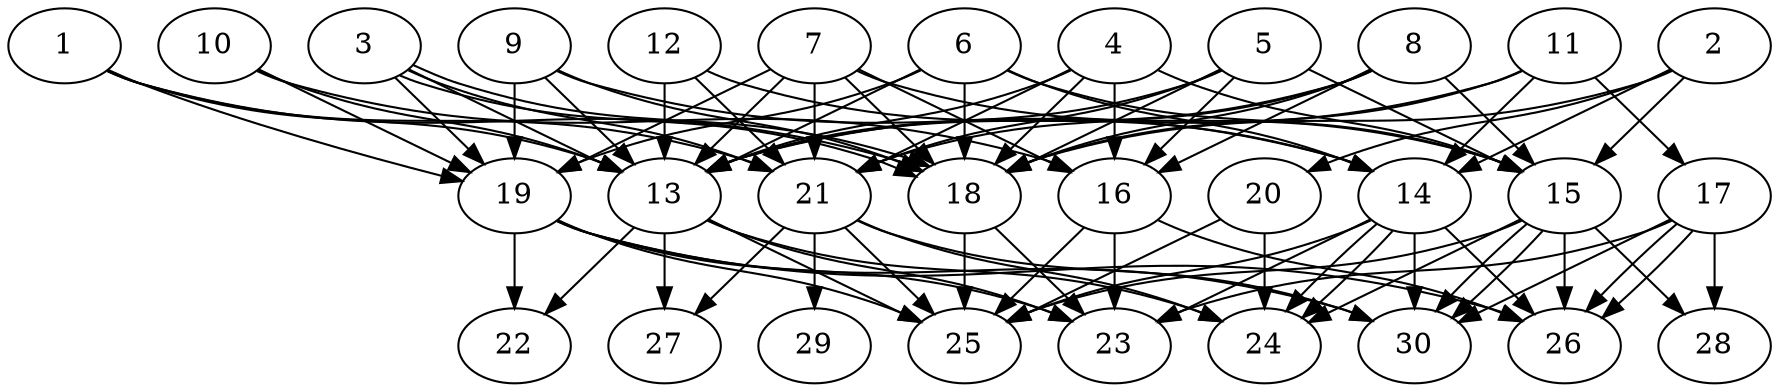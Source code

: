 // DAG automatically generated by daggen at Thu Oct  3 14:04:17 2019
// ./daggen --dot -n 30 --ccr 0.5 --fat 0.7 --regular 0.7 --density 0.9 --mindata 5242880 --maxdata 52428800 
digraph G {
  1 [size="75792384", alpha="0.15", expect_size="37896192"] 
  1 -> 13 [size ="37896192"]
  1 -> 18 [size ="37896192"]
  1 -> 19 [size ="37896192"]
  1 -> 21 [size ="37896192"]
  2 [size="18327552", alpha="0.04", expect_size="9163776"] 
  2 -> 14 [size ="9163776"]
  2 -> 15 [size ="9163776"]
  2 -> 18 [size ="9163776"]
  2 -> 20 [size ="9163776"]
  3 [size="12728320", alpha="0.12", expect_size="6364160"] 
  3 -> 13 [size ="6364160"]
  3 -> 18 [size ="6364160"]
  3 -> 18 [size ="6364160"]
  3 -> 19 [size ="6364160"]
  3 -> 21 [size ="6364160"]
  4 [size="88666112", alpha="0.14", expect_size="44333056"] 
  4 -> 13 [size ="44333056"]
  4 -> 15 [size ="44333056"]
  4 -> 16 [size ="44333056"]
  4 -> 18 [size ="44333056"]
  4 -> 21 [size ="44333056"]
  5 [size="94324736", alpha="0.12", expect_size="47162368"] 
  5 -> 13 [size ="47162368"]
  5 -> 15 [size ="47162368"]
  5 -> 16 [size ="47162368"]
  5 -> 18 [size ="47162368"]
  5 -> 21 [size ="47162368"]
  6 [size="62457856", alpha="0.01", expect_size="31228928"] 
  6 -> 13 [size ="31228928"]
  6 -> 14 [size ="31228928"]
  6 -> 15 [size ="31228928"]
  6 -> 18 [size ="31228928"]
  6 -> 19 [size ="31228928"]
  7 [size="31346688", alpha="0.07", expect_size="15673344"] 
  7 -> 13 [size ="15673344"]
  7 -> 15 [size ="15673344"]
  7 -> 16 [size ="15673344"]
  7 -> 18 [size ="15673344"]
  7 -> 19 [size ="15673344"]
  7 -> 21 [size ="15673344"]
  8 [size="75390976", alpha="0.02", expect_size="37695488"] 
  8 -> 13 [size ="37695488"]
  8 -> 15 [size ="37695488"]
  8 -> 16 [size ="37695488"]
  8 -> 18 [size ="37695488"]
  8 -> 21 [size ="37695488"]
  9 [size="40275968", alpha="0.08", expect_size="20137984"] 
  9 -> 13 [size ="20137984"]
  9 -> 14 [size ="20137984"]
  9 -> 18 [size ="20137984"]
  9 -> 19 [size ="20137984"]
  10 [size="75485184", alpha="0.15", expect_size="37742592"] 
  10 -> 13 [size ="37742592"]
  10 -> 16 [size ="37742592"]
  10 -> 19 [size ="37742592"]
  11 [size="72611840", alpha="0.02", expect_size="36305920"] 
  11 -> 13 [size ="36305920"]
  11 -> 14 [size ="36305920"]
  11 -> 17 [size ="36305920"]
  11 -> 18 [size ="36305920"]
  12 [size="46796800", alpha="0.03", expect_size="23398400"] 
  12 -> 13 [size ="23398400"]
  12 -> 14 [size ="23398400"]
  12 -> 21 [size ="23398400"]
  13 [size="67764224", alpha="0.17", expect_size="33882112"] 
  13 -> 22 [size ="33882112"]
  13 -> 23 [size ="33882112"]
  13 -> 24 [size ="33882112"]
  13 -> 25 [size ="33882112"]
  13 -> 27 [size ="33882112"]
  14 [size="31277056", alpha="0.14", expect_size="15638528"] 
  14 -> 23 [size ="15638528"]
  14 -> 24 [size ="15638528"]
  14 -> 24 [size ="15638528"]
  14 -> 25 [size ="15638528"]
  14 -> 26 [size ="15638528"]
  14 -> 30 [size ="15638528"]
  15 [size="99377152", alpha="0.14", expect_size="49688576"] 
  15 -> 24 [size ="49688576"]
  15 -> 25 [size ="49688576"]
  15 -> 26 [size ="49688576"]
  15 -> 28 [size ="49688576"]
  15 -> 30 [size ="49688576"]
  15 -> 30 [size ="49688576"]
  16 [size="59582464", alpha="0.10", expect_size="29791232"] 
  16 -> 23 [size ="29791232"]
  16 -> 25 [size ="29791232"]
  16 -> 26 [size ="29791232"]
  17 [size="65929216", alpha="0.12", expect_size="32964608"] 
  17 -> 23 [size ="32964608"]
  17 -> 26 [size ="32964608"]
  17 -> 26 [size ="32964608"]
  17 -> 28 [size ="32964608"]
  17 -> 30 [size ="32964608"]
  18 [size="99430400", alpha="0.06", expect_size="49715200"] 
  18 -> 23 [size ="49715200"]
  18 -> 25 [size ="49715200"]
  19 [size="15423488", alpha="0.16", expect_size="7711744"] 
  19 -> 22 [size ="7711744"]
  19 -> 23 [size ="7711744"]
  19 -> 25 [size ="7711744"]
  19 -> 26 [size ="7711744"]
  19 -> 30 [size ="7711744"]
  20 [size="55156736", alpha="0.03", expect_size="27578368"] 
  20 -> 24 [size ="27578368"]
  20 -> 25 [size ="27578368"]
  21 [size="32956416", alpha="0.04", expect_size="16478208"] 
  21 -> 24 [size ="16478208"]
  21 -> 25 [size ="16478208"]
  21 -> 27 [size ="16478208"]
  21 -> 29 [size ="16478208"]
  21 -> 30 [size ="16478208"]
  22 [size="42291200", alpha="0.07", expect_size="21145600"] 
  23 [size="57131008", alpha="0.11", expect_size="28565504"] 
  24 [size="43591680", alpha="0.11", expect_size="21795840"] 
  25 [size="17324032", alpha="0.08", expect_size="8662016"] 
  26 [size="83984384", alpha="0.17", expect_size="41992192"] 
  27 [size="36575232", alpha="0.10", expect_size="18287616"] 
  28 [size="95313920", alpha="0.17", expect_size="47656960"] 
  29 [size="28952576", alpha="0.11", expect_size="14476288"] 
  30 [size="102176768", alpha="0.18", expect_size="51088384"] 
}
